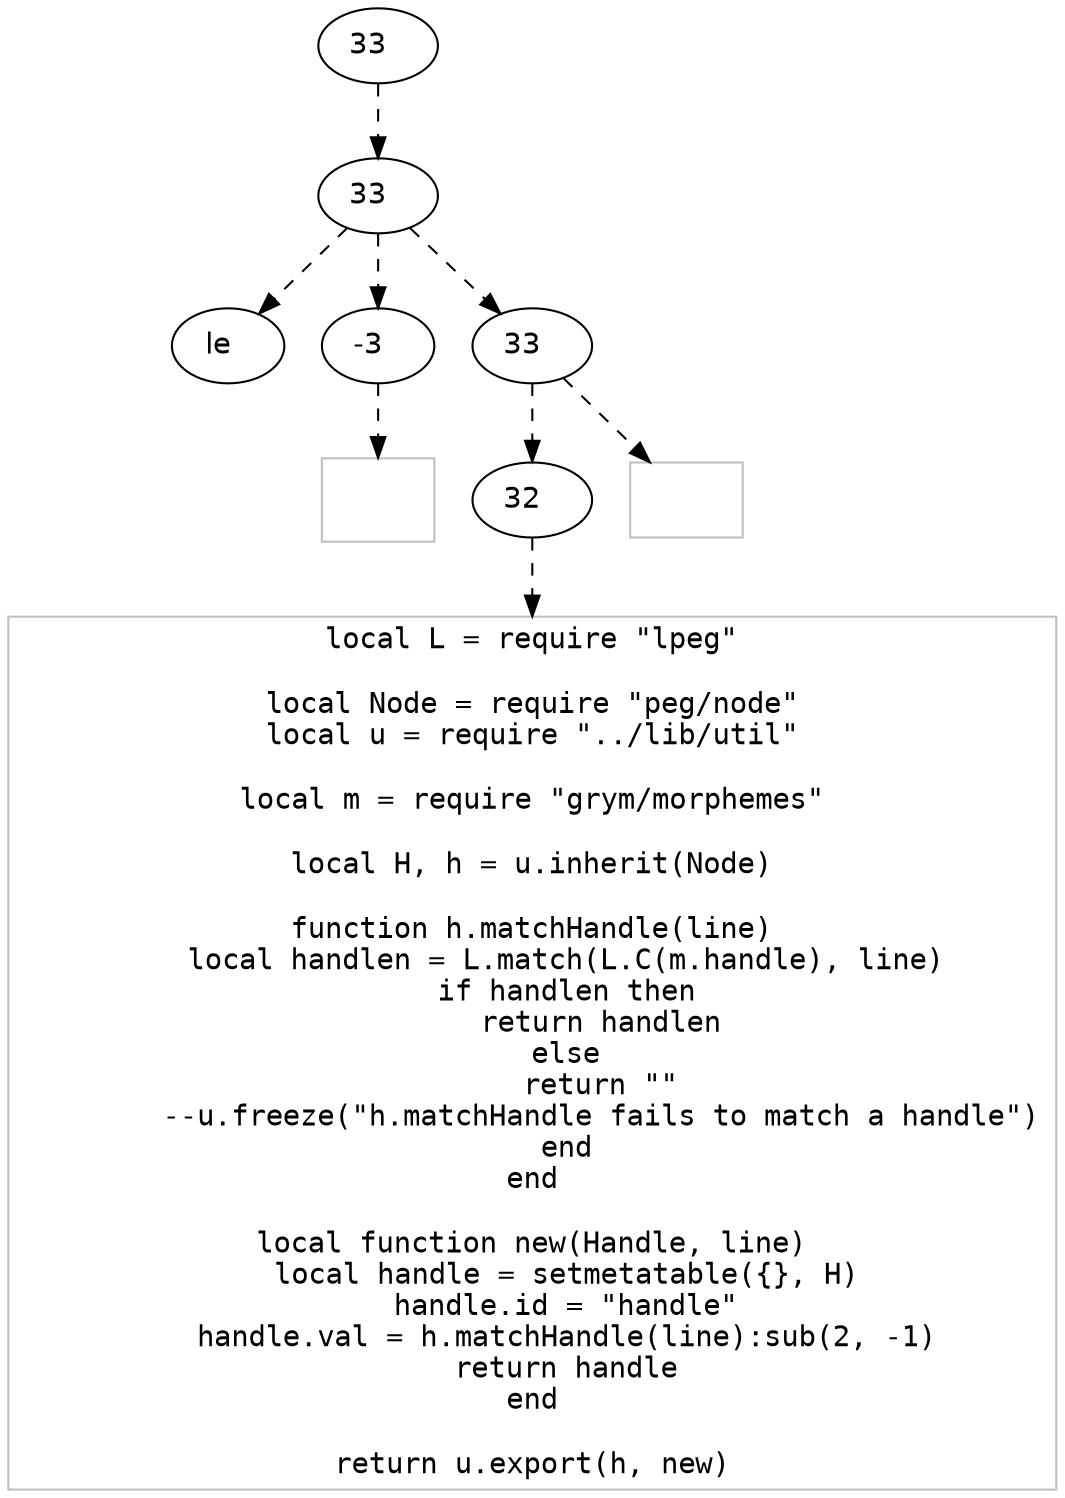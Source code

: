 digraph hierarchy {

node [fontname=Helvetica]
edge [style=dashed]

doc_0 [label="33  "]

doc_0 -> { section_1}
{rank=same; section_1}

section_1 [label="33  "]

section_1 -> { header_2 block_3 block_4}
{rank=same; header_2 block_3 block_4}

header_2 [label="le  "]
block_3 [label="-3  "]
block_4 [label="33  "]


block_3 -> leaf_5
leaf_5  [color=Gray,shape=rectangle,fontname=Inconsolata,label="

"]block_4 -> { codeblock_6}
{rank=same; codeblock_6}

codeblock_6 [label="32  "]


codeblock_6 -> leaf_7
leaf_7  [color=Gray,shape=rectangle,fontname=Inconsolata,label="local L = require \"lpeg\"

local Node = require \"peg/node\"
local u = require \"../lib/util\"

local m = require \"grym/morphemes\"

local H, h = u.inherit(Node)

function h.matchHandle(line)
    local handlen = L.match(L.C(m.handle), line)
    if handlen then
        return handlen
    else
        return \"\"
        --u.freeze(\"h.matchHandle fails to match a handle\")
    end
end

local function new(Handle, line)
    local handle = setmetatable({}, H)
    handle.id = \"handle\"
    handle.val = h.matchHandle(line):sub(2, -1)
    return handle
end

return u.export(h, new)
"]
block_4 -> leaf_8
leaf_8  [color=Gray,shape=rectangle,fontname=Inconsolata,label="
"]
}
